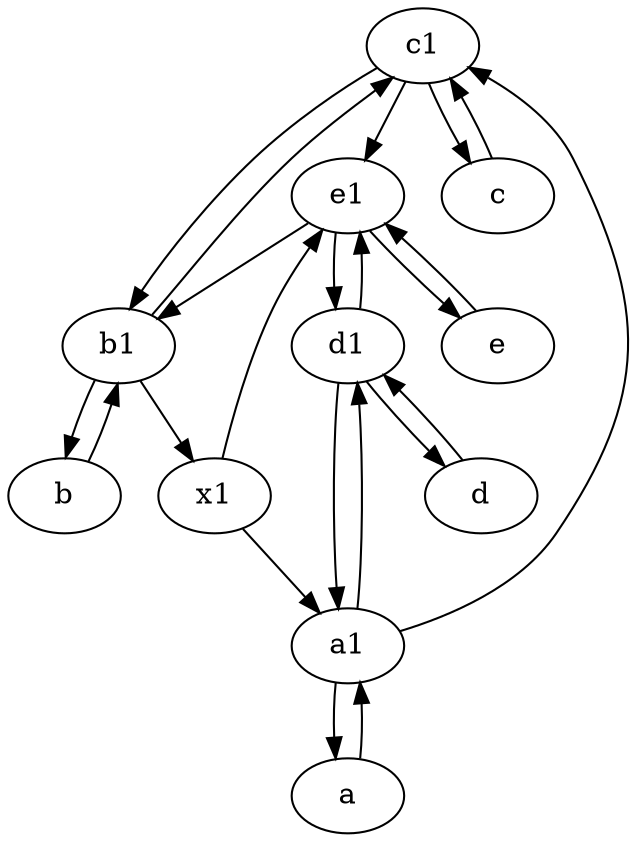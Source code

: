 digraph  {
	c1 [pos="30,15!"];
	d [pos="20,30!"];
	a [pos="40,10!"];
	e1 [pos="25,45!"];
	d1 [pos="25,30!"];
	a1 [pos="40,15!"];
	b [pos="50,20!"];
	b1 [pos="45,20!"];
	c [pos="20,10!"];
	x1;
	e [pos="30,50!"];
	b1 -> c1;
	d1 -> d;
	a1 -> c1;
	e -> e1;
	e1 -> b1;
	a -> a1;
	a1 -> d1;
	e1 -> e;
	a1 -> a;
	d1 -> e1;
	d -> d1;
	c1 -> e1;
	e1 -> d1;
	b1 -> b;
	b1 -> x1;
	c1 -> c;
	b -> b1;
	x1 -> a1;
	d1 -> a1;
	c -> c1;
	c1 -> b1;
	x1 -> e1;

	}